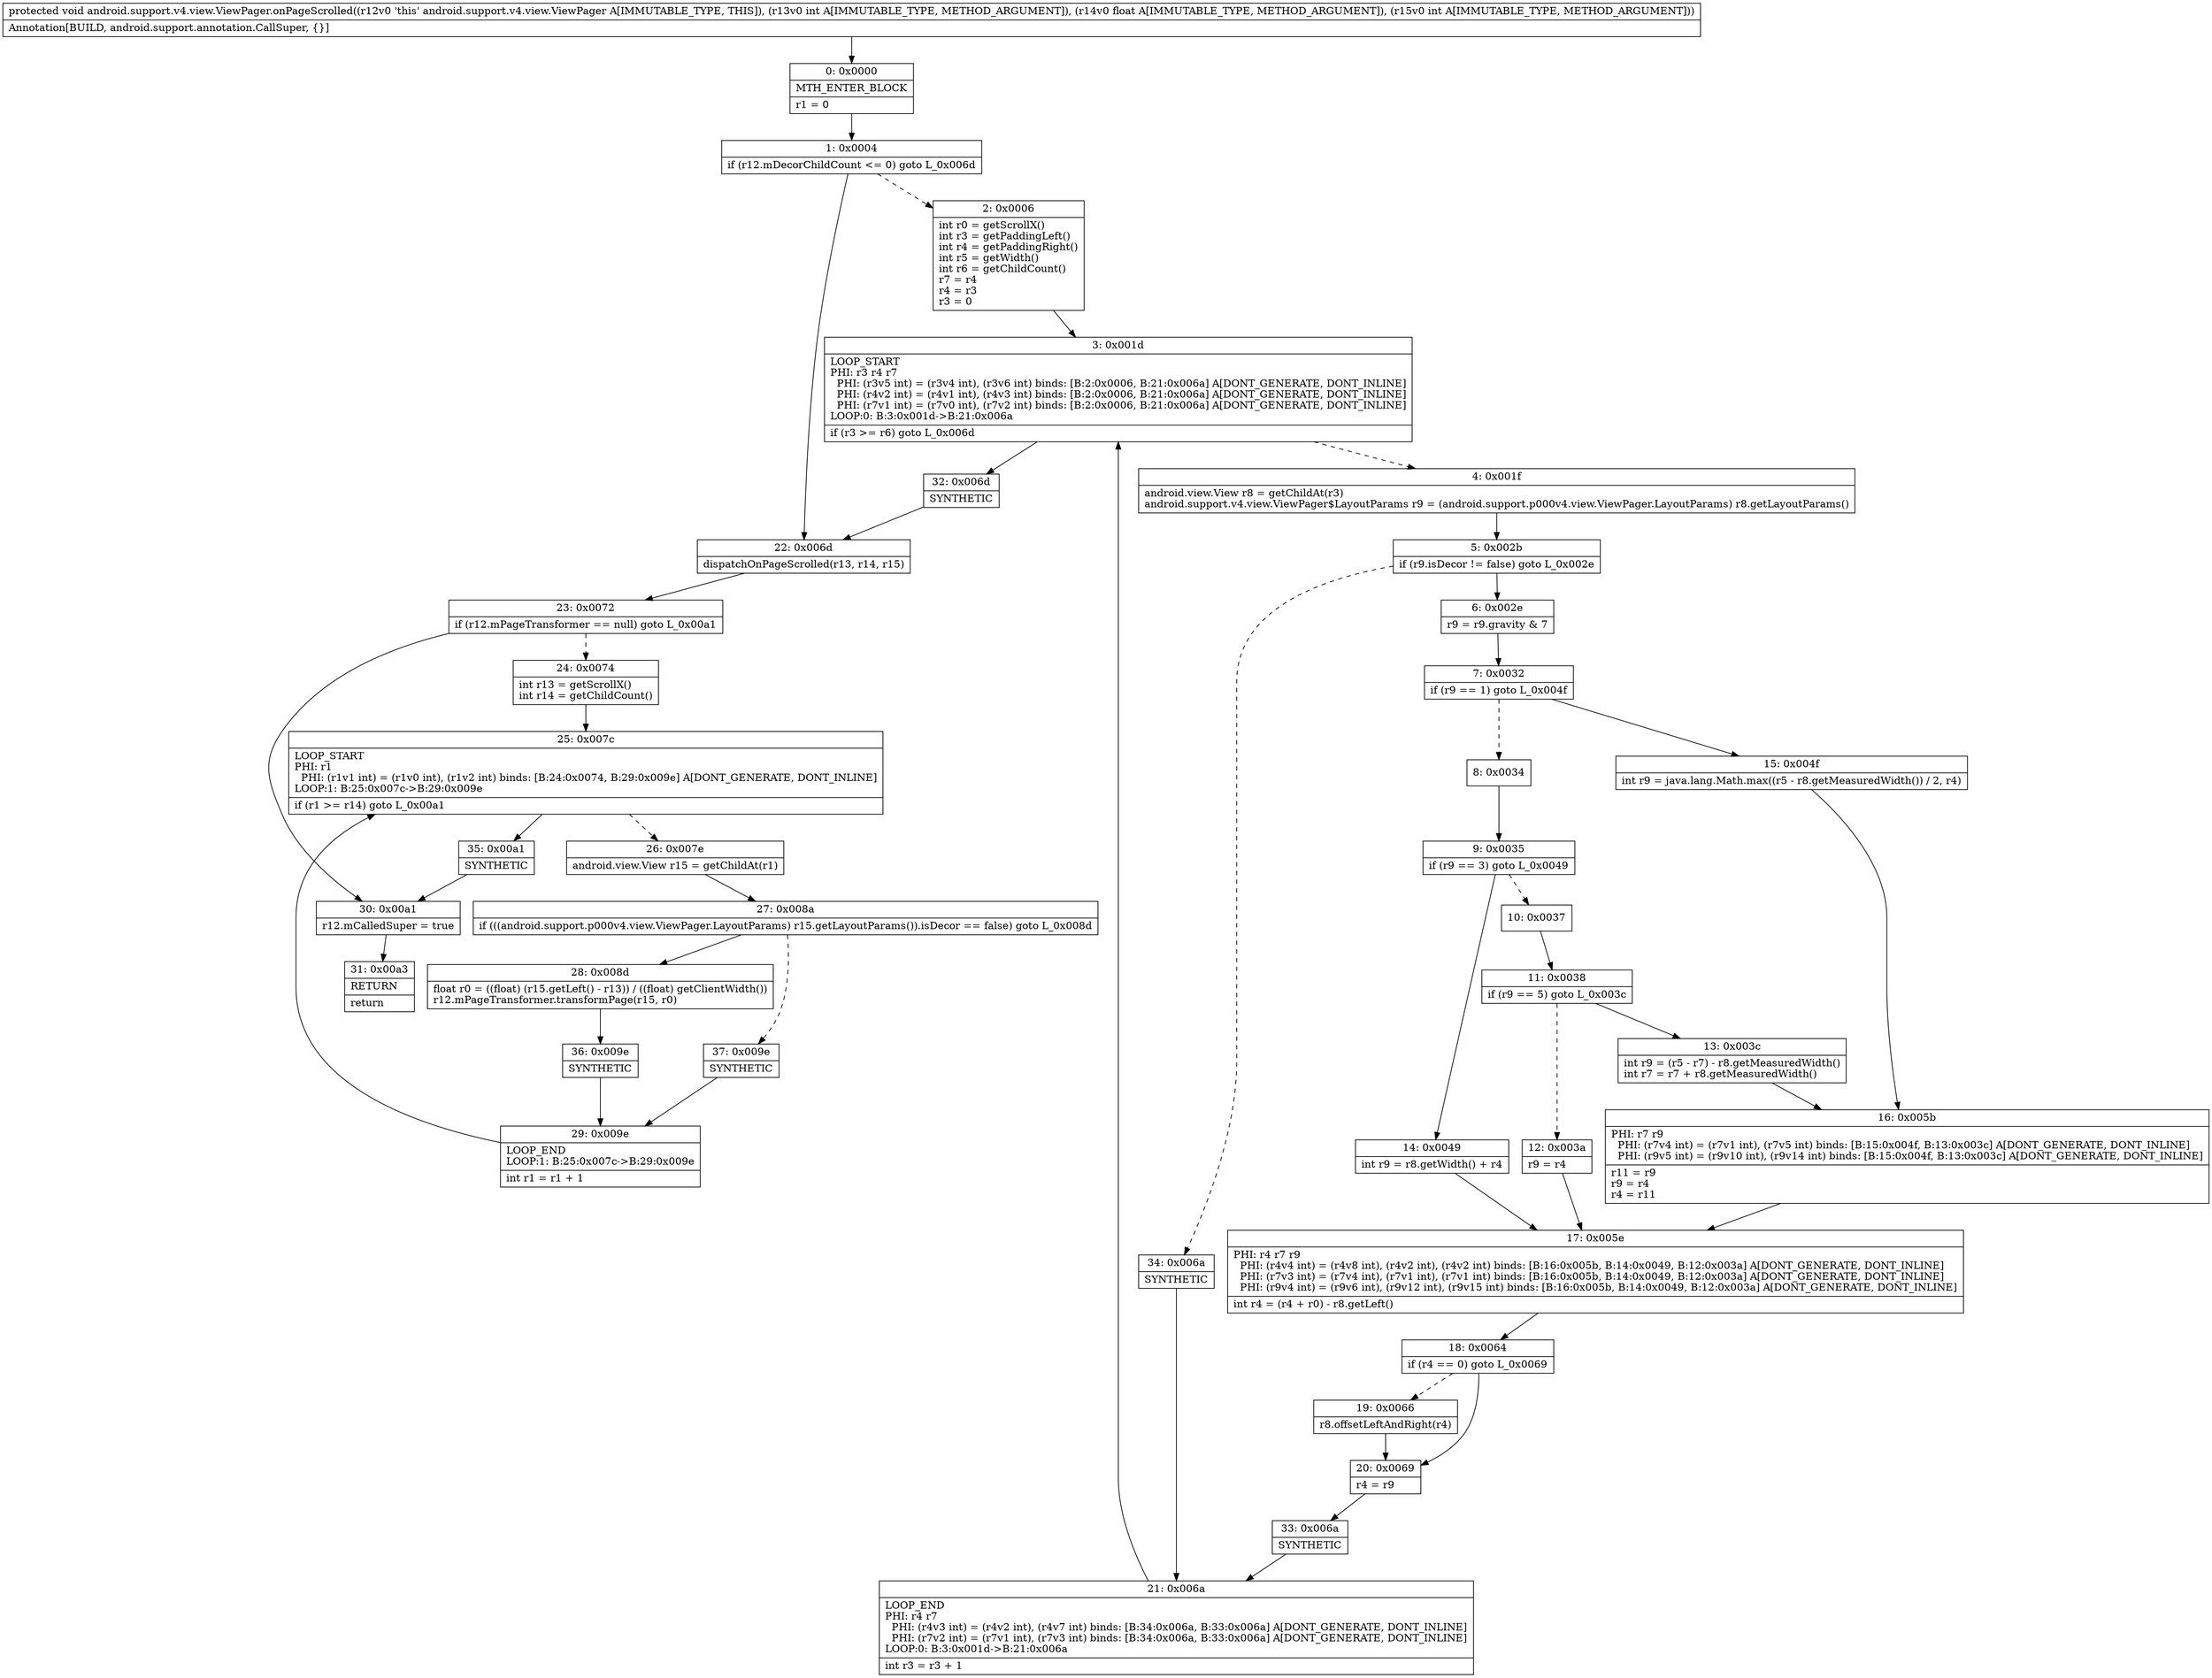 digraph "CFG forandroid.support.v4.view.ViewPager.onPageScrolled(IFI)V" {
Node_0 [shape=record,label="{0\:\ 0x0000|MTH_ENTER_BLOCK\l|r1 = 0\l}"];
Node_1 [shape=record,label="{1\:\ 0x0004|if (r12.mDecorChildCount \<= 0) goto L_0x006d\l}"];
Node_2 [shape=record,label="{2\:\ 0x0006|int r0 = getScrollX()\lint r3 = getPaddingLeft()\lint r4 = getPaddingRight()\lint r5 = getWidth()\lint r6 = getChildCount()\lr7 = r4\lr4 = r3\lr3 = 0\l}"];
Node_3 [shape=record,label="{3\:\ 0x001d|LOOP_START\lPHI: r3 r4 r7 \l  PHI: (r3v5 int) = (r3v4 int), (r3v6 int) binds: [B:2:0x0006, B:21:0x006a] A[DONT_GENERATE, DONT_INLINE]\l  PHI: (r4v2 int) = (r4v1 int), (r4v3 int) binds: [B:2:0x0006, B:21:0x006a] A[DONT_GENERATE, DONT_INLINE]\l  PHI: (r7v1 int) = (r7v0 int), (r7v2 int) binds: [B:2:0x0006, B:21:0x006a] A[DONT_GENERATE, DONT_INLINE]\lLOOP:0: B:3:0x001d\-\>B:21:0x006a\l|if (r3 \>= r6) goto L_0x006d\l}"];
Node_4 [shape=record,label="{4\:\ 0x001f|android.view.View r8 = getChildAt(r3)\landroid.support.v4.view.ViewPager$LayoutParams r9 = (android.support.p000v4.view.ViewPager.LayoutParams) r8.getLayoutParams()\l}"];
Node_5 [shape=record,label="{5\:\ 0x002b|if (r9.isDecor != false) goto L_0x002e\l}"];
Node_6 [shape=record,label="{6\:\ 0x002e|r9 = r9.gravity & 7\l}"];
Node_7 [shape=record,label="{7\:\ 0x0032|if (r9 == 1) goto L_0x004f\l}"];
Node_8 [shape=record,label="{8\:\ 0x0034}"];
Node_9 [shape=record,label="{9\:\ 0x0035|if (r9 == 3) goto L_0x0049\l}"];
Node_10 [shape=record,label="{10\:\ 0x0037}"];
Node_11 [shape=record,label="{11\:\ 0x0038|if (r9 == 5) goto L_0x003c\l}"];
Node_12 [shape=record,label="{12\:\ 0x003a|r9 = r4\l}"];
Node_13 [shape=record,label="{13\:\ 0x003c|int r9 = (r5 \- r7) \- r8.getMeasuredWidth()\lint r7 = r7 + r8.getMeasuredWidth()\l}"];
Node_14 [shape=record,label="{14\:\ 0x0049|int r9 = r8.getWidth() + r4\l}"];
Node_15 [shape=record,label="{15\:\ 0x004f|int r9 = java.lang.Math.max((r5 \- r8.getMeasuredWidth()) \/ 2, r4)\l}"];
Node_16 [shape=record,label="{16\:\ 0x005b|PHI: r7 r9 \l  PHI: (r7v4 int) = (r7v1 int), (r7v5 int) binds: [B:15:0x004f, B:13:0x003c] A[DONT_GENERATE, DONT_INLINE]\l  PHI: (r9v5 int) = (r9v10 int), (r9v14 int) binds: [B:15:0x004f, B:13:0x003c] A[DONT_GENERATE, DONT_INLINE]\l|r11 = r9\lr9 = r4\lr4 = r11\l}"];
Node_17 [shape=record,label="{17\:\ 0x005e|PHI: r4 r7 r9 \l  PHI: (r4v4 int) = (r4v8 int), (r4v2 int), (r4v2 int) binds: [B:16:0x005b, B:14:0x0049, B:12:0x003a] A[DONT_GENERATE, DONT_INLINE]\l  PHI: (r7v3 int) = (r7v4 int), (r7v1 int), (r7v1 int) binds: [B:16:0x005b, B:14:0x0049, B:12:0x003a] A[DONT_GENERATE, DONT_INLINE]\l  PHI: (r9v4 int) = (r9v6 int), (r9v12 int), (r9v15 int) binds: [B:16:0x005b, B:14:0x0049, B:12:0x003a] A[DONT_GENERATE, DONT_INLINE]\l|int r4 = (r4 + r0) \- r8.getLeft()\l}"];
Node_18 [shape=record,label="{18\:\ 0x0064|if (r4 == 0) goto L_0x0069\l}"];
Node_19 [shape=record,label="{19\:\ 0x0066|r8.offsetLeftAndRight(r4)\l}"];
Node_20 [shape=record,label="{20\:\ 0x0069|r4 = r9\l}"];
Node_21 [shape=record,label="{21\:\ 0x006a|LOOP_END\lPHI: r4 r7 \l  PHI: (r4v3 int) = (r4v2 int), (r4v7 int) binds: [B:34:0x006a, B:33:0x006a] A[DONT_GENERATE, DONT_INLINE]\l  PHI: (r7v2 int) = (r7v1 int), (r7v3 int) binds: [B:34:0x006a, B:33:0x006a] A[DONT_GENERATE, DONT_INLINE]\lLOOP:0: B:3:0x001d\-\>B:21:0x006a\l|int r3 = r3 + 1\l}"];
Node_22 [shape=record,label="{22\:\ 0x006d|dispatchOnPageScrolled(r13, r14, r15)\l}"];
Node_23 [shape=record,label="{23\:\ 0x0072|if (r12.mPageTransformer == null) goto L_0x00a1\l}"];
Node_24 [shape=record,label="{24\:\ 0x0074|int r13 = getScrollX()\lint r14 = getChildCount()\l}"];
Node_25 [shape=record,label="{25\:\ 0x007c|LOOP_START\lPHI: r1 \l  PHI: (r1v1 int) = (r1v0 int), (r1v2 int) binds: [B:24:0x0074, B:29:0x009e] A[DONT_GENERATE, DONT_INLINE]\lLOOP:1: B:25:0x007c\-\>B:29:0x009e\l|if (r1 \>= r14) goto L_0x00a1\l}"];
Node_26 [shape=record,label="{26\:\ 0x007e|android.view.View r15 = getChildAt(r1)\l}"];
Node_27 [shape=record,label="{27\:\ 0x008a|if (((android.support.p000v4.view.ViewPager.LayoutParams) r15.getLayoutParams()).isDecor == false) goto L_0x008d\l}"];
Node_28 [shape=record,label="{28\:\ 0x008d|float r0 = ((float) (r15.getLeft() \- r13)) \/ ((float) getClientWidth())\lr12.mPageTransformer.transformPage(r15, r0)\l}"];
Node_29 [shape=record,label="{29\:\ 0x009e|LOOP_END\lLOOP:1: B:25:0x007c\-\>B:29:0x009e\l|int r1 = r1 + 1\l}"];
Node_30 [shape=record,label="{30\:\ 0x00a1|r12.mCalledSuper = true\l}"];
Node_31 [shape=record,label="{31\:\ 0x00a3|RETURN\l|return\l}"];
Node_32 [shape=record,label="{32\:\ 0x006d|SYNTHETIC\l}"];
Node_33 [shape=record,label="{33\:\ 0x006a|SYNTHETIC\l}"];
Node_34 [shape=record,label="{34\:\ 0x006a|SYNTHETIC\l}"];
Node_35 [shape=record,label="{35\:\ 0x00a1|SYNTHETIC\l}"];
Node_36 [shape=record,label="{36\:\ 0x009e|SYNTHETIC\l}"];
Node_37 [shape=record,label="{37\:\ 0x009e|SYNTHETIC\l}"];
MethodNode[shape=record,label="{protected void android.support.v4.view.ViewPager.onPageScrolled((r12v0 'this' android.support.v4.view.ViewPager A[IMMUTABLE_TYPE, THIS]), (r13v0 int A[IMMUTABLE_TYPE, METHOD_ARGUMENT]), (r14v0 float A[IMMUTABLE_TYPE, METHOD_ARGUMENT]), (r15v0 int A[IMMUTABLE_TYPE, METHOD_ARGUMENT]))  | Annotation[BUILD, android.support.annotation.CallSuper, \{\}]\l}"];
MethodNode -> Node_0;
Node_0 -> Node_1;
Node_1 -> Node_2[style=dashed];
Node_1 -> Node_22;
Node_2 -> Node_3;
Node_3 -> Node_4[style=dashed];
Node_3 -> Node_32;
Node_4 -> Node_5;
Node_5 -> Node_6;
Node_5 -> Node_34[style=dashed];
Node_6 -> Node_7;
Node_7 -> Node_8[style=dashed];
Node_7 -> Node_15;
Node_8 -> Node_9;
Node_9 -> Node_10[style=dashed];
Node_9 -> Node_14;
Node_10 -> Node_11;
Node_11 -> Node_12[style=dashed];
Node_11 -> Node_13;
Node_12 -> Node_17;
Node_13 -> Node_16;
Node_14 -> Node_17;
Node_15 -> Node_16;
Node_16 -> Node_17;
Node_17 -> Node_18;
Node_18 -> Node_19[style=dashed];
Node_18 -> Node_20;
Node_19 -> Node_20;
Node_20 -> Node_33;
Node_21 -> Node_3;
Node_22 -> Node_23;
Node_23 -> Node_24[style=dashed];
Node_23 -> Node_30;
Node_24 -> Node_25;
Node_25 -> Node_26[style=dashed];
Node_25 -> Node_35;
Node_26 -> Node_27;
Node_27 -> Node_28;
Node_27 -> Node_37[style=dashed];
Node_28 -> Node_36;
Node_29 -> Node_25;
Node_30 -> Node_31;
Node_32 -> Node_22;
Node_33 -> Node_21;
Node_34 -> Node_21;
Node_35 -> Node_30;
Node_36 -> Node_29;
Node_37 -> Node_29;
}

